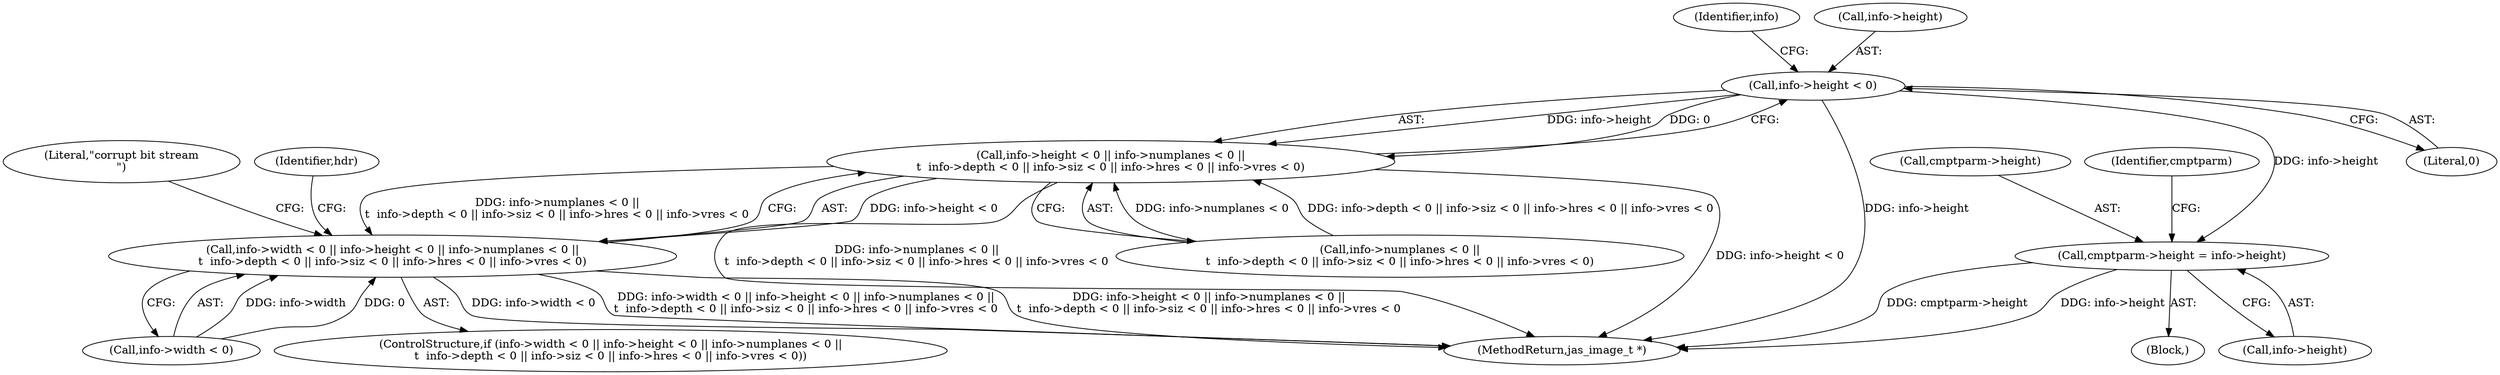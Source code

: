 digraph "0_jasper_5d66894d2313e3f3469f19066e149e08ff076698_0@pointer" {
"1000194" [label="(Call,info->height < 0)"];
"1000193" [label="(Call,info->height < 0 || info->numplanes < 0 ||\n\t  info->depth < 0 || info->siz < 0 || info->hres < 0 || info->vres < 0)"];
"1000187" [label="(Call,info->width < 0 || info->height < 0 || info->numplanes < 0 ||\n\t  info->depth < 0 || info->siz < 0 || info->hres < 0 || info->vres < 0)"];
"1000322" [label="(Call,cmptparm->height = info->height)"];
"1000236" [label="(Identifier,hdr)"];
"1000202" [label="(Identifier,info)"];
"1000230" [label="(Literal,\"corrupt bit stream\n\")"];
"1000195" [label="(Call,info->height)"];
"1000322" [label="(Call,cmptparm->height = info->height)"];
"1000294" [label="(Block,)"];
"1000188" [label="(Call,info->width < 0)"];
"1000193" [label="(Call,info->height < 0 || info->numplanes < 0 ||\n\t  info->depth < 0 || info->siz < 0 || info->hres < 0 || info->vres < 0)"];
"1000187" [label="(Call,info->width < 0 || info->height < 0 || info->numplanes < 0 ||\n\t  info->depth < 0 || info->siz < 0 || info->hres < 0 || info->vres < 0)"];
"1000326" [label="(Call,info->height)"];
"1000323" [label="(Call,cmptparm->height)"];
"1000199" [label="(Call,info->numplanes < 0 ||\n\t  info->depth < 0 || info->siz < 0 || info->hres < 0 || info->vres < 0)"];
"1000194" [label="(Call,info->height < 0)"];
"1000331" [label="(Identifier,cmptparm)"];
"1000406" [label="(MethodReturn,jas_image_t *)"];
"1000186" [label="(ControlStructure,if (info->width < 0 || info->height < 0 || info->numplanes < 0 ||\n\t  info->depth < 0 || info->siz < 0 || info->hres < 0 || info->vres < 0))"];
"1000198" [label="(Literal,0)"];
"1000194" -> "1000193"  [label="AST: "];
"1000194" -> "1000198"  [label="CFG: "];
"1000195" -> "1000194"  [label="AST: "];
"1000198" -> "1000194"  [label="AST: "];
"1000202" -> "1000194"  [label="CFG: "];
"1000193" -> "1000194"  [label="CFG: "];
"1000194" -> "1000406"  [label="DDG: info->height"];
"1000194" -> "1000193"  [label="DDG: info->height"];
"1000194" -> "1000193"  [label="DDG: 0"];
"1000194" -> "1000322"  [label="DDG: info->height"];
"1000193" -> "1000187"  [label="AST: "];
"1000193" -> "1000199"  [label="CFG: "];
"1000199" -> "1000193"  [label="AST: "];
"1000187" -> "1000193"  [label="CFG: "];
"1000193" -> "1000406"  [label="DDG: info->height < 0"];
"1000193" -> "1000406"  [label="DDG: info->numplanes < 0 ||\n\t  info->depth < 0 || info->siz < 0 || info->hres < 0 || info->vres < 0"];
"1000193" -> "1000187"  [label="DDG: info->height < 0"];
"1000193" -> "1000187"  [label="DDG: info->numplanes < 0 ||\n\t  info->depth < 0 || info->siz < 0 || info->hres < 0 || info->vres < 0"];
"1000199" -> "1000193"  [label="DDG: info->numplanes < 0"];
"1000199" -> "1000193"  [label="DDG: info->depth < 0 || info->siz < 0 || info->hres < 0 || info->vres < 0"];
"1000187" -> "1000186"  [label="AST: "];
"1000187" -> "1000188"  [label="CFG: "];
"1000188" -> "1000187"  [label="AST: "];
"1000230" -> "1000187"  [label="CFG: "];
"1000236" -> "1000187"  [label="CFG: "];
"1000187" -> "1000406"  [label="DDG: info->width < 0"];
"1000187" -> "1000406"  [label="DDG: info->width < 0 || info->height < 0 || info->numplanes < 0 ||\n\t  info->depth < 0 || info->siz < 0 || info->hres < 0 || info->vres < 0"];
"1000187" -> "1000406"  [label="DDG: info->height < 0 || info->numplanes < 0 ||\n\t  info->depth < 0 || info->siz < 0 || info->hres < 0 || info->vres < 0"];
"1000188" -> "1000187"  [label="DDG: info->width"];
"1000188" -> "1000187"  [label="DDG: 0"];
"1000322" -> "1000294"  [label="AST: "];
"1000322" -> "1000326"  [label="CFG: "];
"1000323" -> "1000322"  [label="AST: "];
"1000326" -> "1000322"  [label="AST: "];
"1000331" -> "1000322"  [label="CFG: "];
"1000322" -> "1000406"  [label="DDG: info->height"];
"1000322" -> "1000406"  [label="DDG: cmptparm->height"];
}
